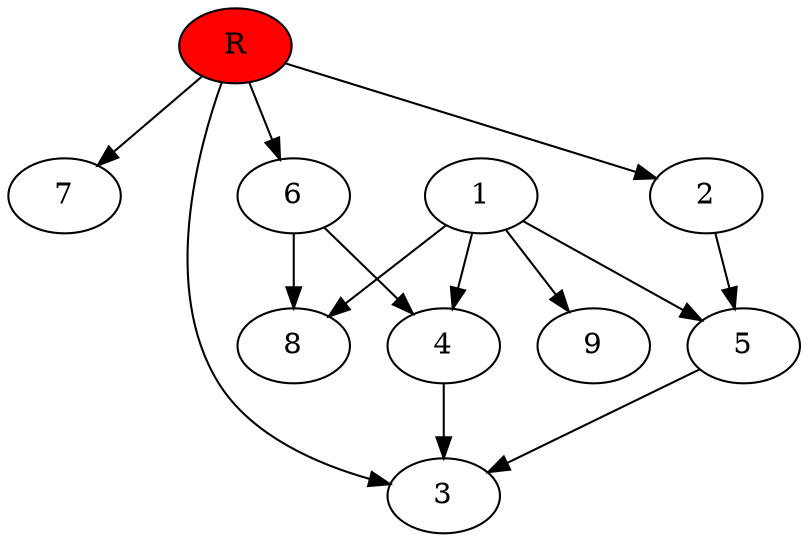 digraph prb40122 {
	1
	2
	3
	4
	5
	6
	7
	8
	R [fillcolor="#ff0000" style=filled]
	1 -> 4
	1 -> 5
	1 -> 8
	1 -> 9
	2 -> 5
	4 -> 3
	5 -> 3
	6 -> 4
	6 -> 8
	R -> 2
	R -> 3
	R -> 6
	R -> 7
}
